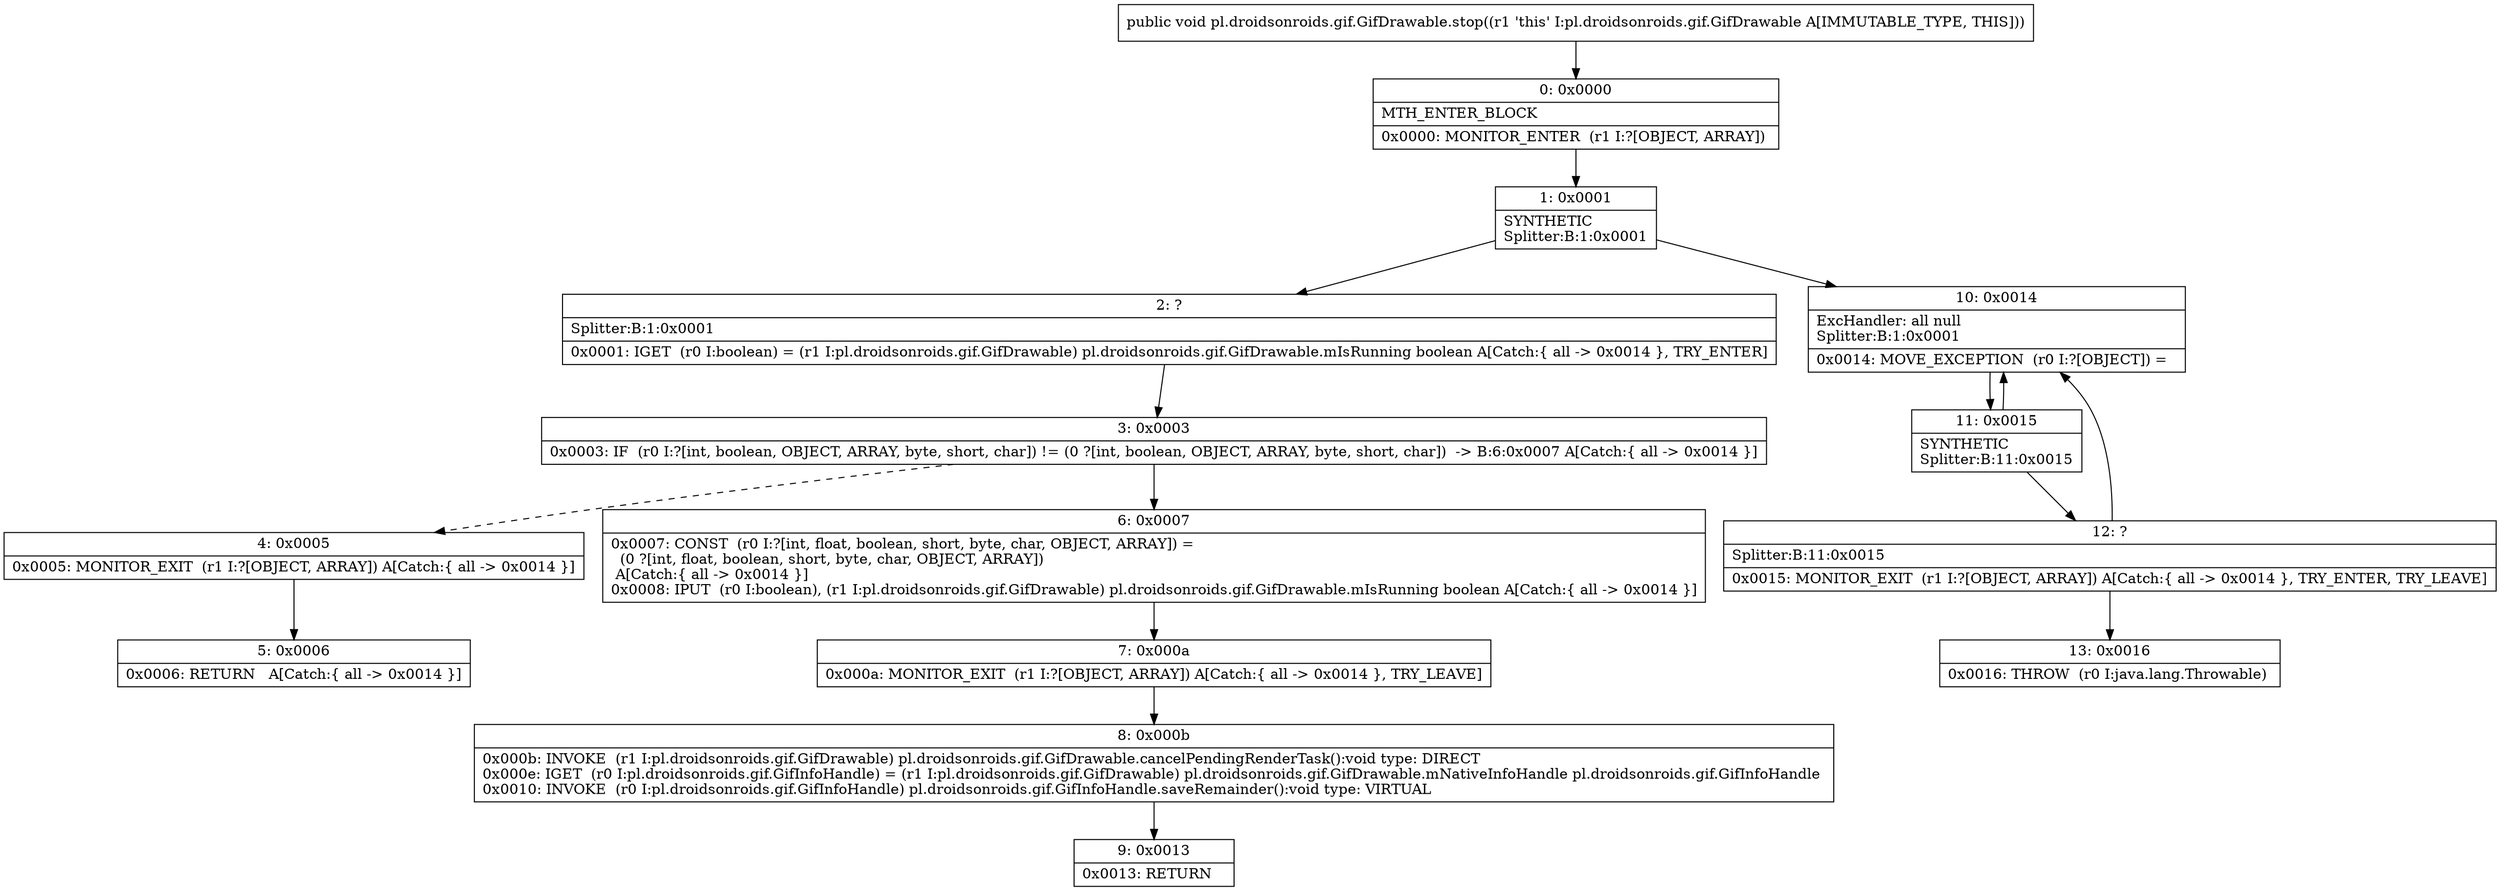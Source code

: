 digraph "CFG forpl.droidsonroids.gif.GifDrawable.stop()V" {
Node_0 [shape=record,label="{0\:\ 0x0000|MTH_ENTER_BLOCK\l|0x0000: MONITOR_ENTER  (r1 I:?[OBJECT, ARRAY]) \l}"];
Node_1 [shape=record,label="{1\:\ 0x0001|SYNTHETIC\lSplitter:B:1:0x0001\l}"];
Node_2 [shape=record,label="{2\:\ ?|Splitter:B:1:0x0001\l|0x0001: IGET  (r0 I:boolean) = (r1 I:pl.droidsonroids.gif.GifDrawable) pl.droidsonroids.gif.GifDrawable.mIsRunning boolean A[Catch:\{ all \-\> 0x0014 \}, TRY_ENTER]\l}"];
Node_3 [shape=record,label="{3\:\ 0x0003|0x0003: IF  (r0 I:?[int, boolean, OBJECT, ARRAY, byte, short, char]) != (0 ?[int, boolean, OBJECT, ARRAY, byte, short, char])  \-\> B:6:0x0007 A[Catch:\{ all \-\> 0x0014 \}]\l}"];
Node_4 [shape=record,label="{4\:\ 0x0005|0x0005: MONITOR_EXIT  (r1 I:?[OBJECT, ARRAY]) A[Catch:\{ all \-\> 0x0014 \}]\l}"];
Node_5 [shape=record,label="{5\:\ 0x0006|0x0006: RETURN   A[Catch:\{ all \-\> 0x0014 \}]\l}"];
Node_6 [shape=record,label="{6\:\ 0x0007|0x0007: CONST  (r0 I:?[int, float, boolean, short, byte, char, OBJECT, ARRAY]) = \l  (0 ?[int, float, boolean, short, byte, char, OBJECT, ARRAY])\l A[Catch:\{ all \-\> 0x0014 \}]\l0x0008: IPUT  (r0 I:boolean), (r1 I:pl.droidsonroids.gif.GifDrawable) pl.droidsonroids.gif.GifDrawable.mIsRunning boolean A[Catch:\{ all \-\> 0x0014 \}]\l}"];
Node_7 [shape=record,label="{7\:\ 0x000a|0x000a: MONITOR_EXIT  (r1 I:?[OBJECT, ARRAY]) A[Catch:\{ all \-\> 0x0014 \}, TRY_LEAVE]\l}"];
Node_8 [shape=record,label="{8\:\ 0x000b|0x000b: INVOKE  (r1 I:pl.droidsonroids.gif.GifDrawable) pl.droidsonroids.gif.GifDrawable.cancelPendingRenderTask():void type: DIRECT \l0x000e: IGET  (r0 I:pl.droidsonroids.gif.GifInfoHandle) = (r1 I:pl.droidsonroids.gif.GifDrawable) pl.droidsonroids.gif.GifDrawable.mNativeInfoHandle pl.droidsonroids.gif.GifInfoHandle \l0x0010: INVOKE  (r0 I:pl.droidsonroids.gif.GifInfoHandle) pl.droidsonroids.gif.GifInfoHandle.saveRemainder():void type: VIRTUAL \l}"];
Node_9 [shape=record,label="{9\:\ 0x0013|0x0013: RETURN   \l}"];
Node_10 [shape=record,label="{10\:\ 0x0014|ExcHandler: all null\lSplitter:B:1:0x0001\l|0x0014: MOVE_EXCEPTION  (r0 I:?[OBJECT]) =  \l}"];
Node_11 [shape=record,label="{11\:\ 0x0015|SYNTHETIC\lSplitter:B:11:0x0015\l}"];
Node_12 [shape=record,label="{12\:\ ?|Splitter:B:11:0x0015\l|0x0015: MONITOR_EXIT  (r1 I:?[OBJECT, ARRAY]) A[Catch:\{ all \-\> 0x0014 \}, TRY_ENTER, TRY_LEAVE]\l}"];
Node_13 [shape=record,label="{13\:\ 0x0016|0x0016: THROW  (r0 I:java.lang.Throwable) \l}"];
MethodNode[shape=record,label="{public void pl.droidsonroids.gif.GifDrawable.stop((r1 'this' I:pl.droidsonroids.gif.GifDrawable A[IMMUTABLE_TYPE, THIS])) }"];
MethodNode -> Node_0;
Node_0 -> Node_1;
Node_1 -> Node_2;
Node_1 -> Node_10;
Node_2 -> Node_3;
Node_3 -> Node_4[style=dashed];
Node_3 -> Node_6;
Node_4 -> Node_5;
Node_6 -> Node_7;
Node_7 -> Node_8;
Node_8 -> Node_9;
Node_10 -> Node_11;
Node_11 -> Node_12;
Node_11 -> Node_10;
Node_12 -> Node_13;
Node_12 -> Node_10;
}

